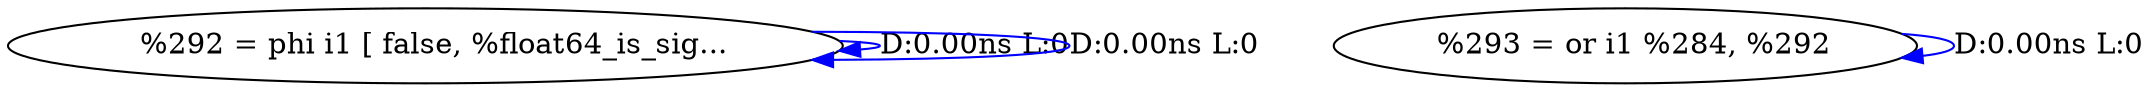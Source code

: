digraph {
Node0x3cff9d0[label="  %292 = phi i1 [ false, %float64_is_sig..."];
Node0x3cff9d0 -> Node0x3cff9d0[label="D:0.00ns L:0",color=blue];
Node0x3cff9d0 -> Node0x3cff9d0[label="D:0.00ns L:0",color=blue];
Node0x3cffab0[label="  %293 = or i1 %284, %292"];
Node0x3cffab0 -> Node0x3cffab0[label="D:0.00ns L:0",color=blue];
}
